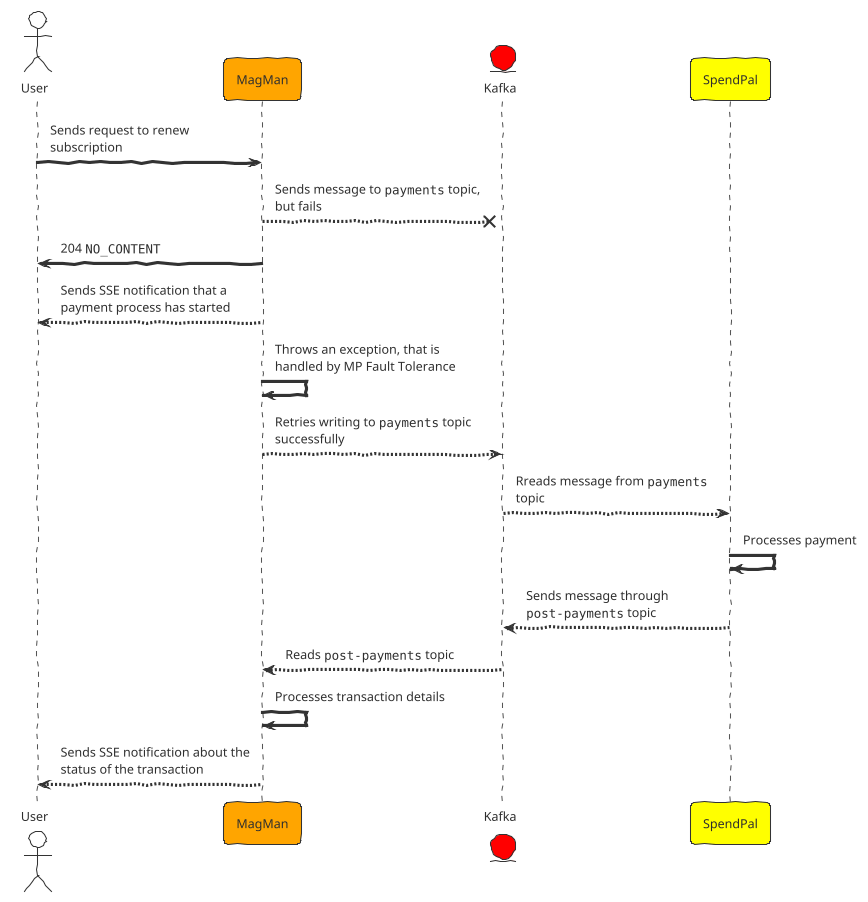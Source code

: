 @startuml
!theme sketchy-outline
skinparam maxMessageSize 200
skinparam backgroundColor #White

actor User as U
participant MagMan as MM #orange
entity Kafka as K #Red
participant SpendPal as SP #Yellow

U -> MM: Sends request to renew subscription
MM -->x K: Sends message to ""payments"" topic, but fails
MM -> U: 204 ""NO_CONTENT""
MM --> U: Sends SSE notification that a payment process has started
MM -> MM: Throws an exception, that is handled by MP Fault Tolerance
MM --> K: Retries writing to ""payments"" topic successfully
K --> SP: Rreads message from ""payments"" topic
SP -> SP: Processes payment
SP --> K: Sends message through ""post-payments"" topic
K --> MM: Reads ""post-payments"" topic
MM -> MM: Processes transaction details
MM --> U: Sends SSE notification about the status of the transaction




@enduml